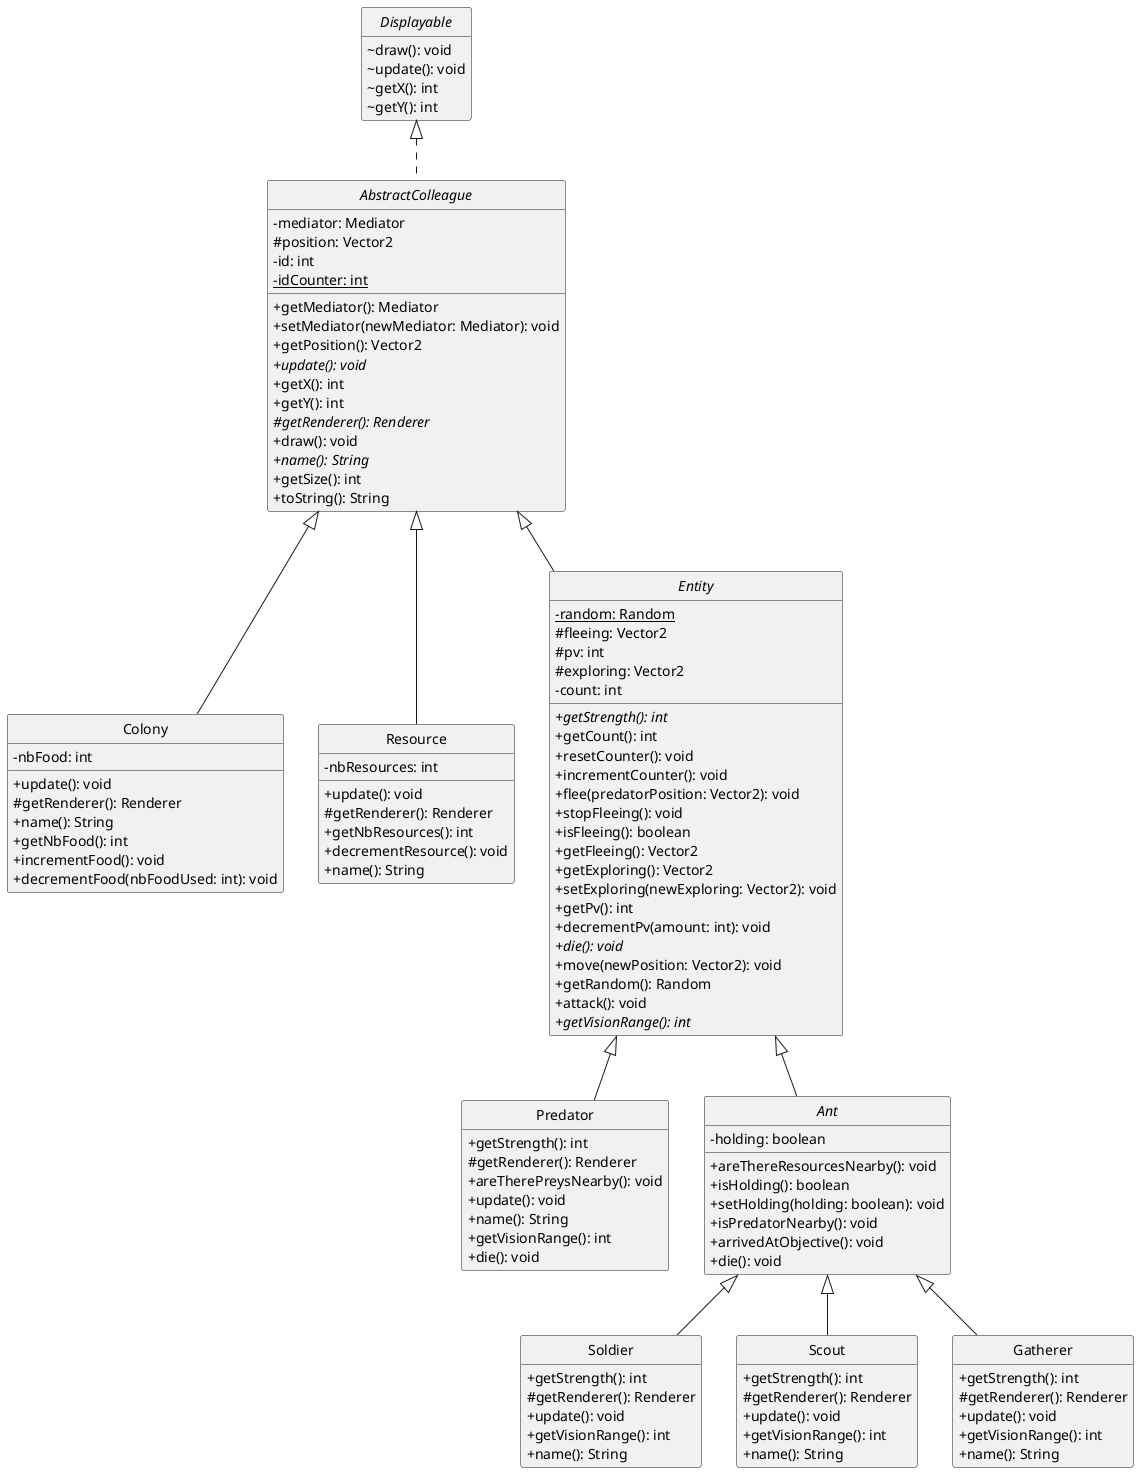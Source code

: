 @startuml

' STATIC
' Generated by CTP - https://github.com/samuelroland/ctp

' Style
hide empty members
hide circle
skinparam classAttributeIconSize 0

' Additions

' REMOVE

' ENDSTATIC
class Predator {
	+ getStrength(): int
	# getRenderer(): Renderer
	+ areTherePreysNearby(): void
	+ update(): void
	+ name(): String
	+ getVisionRange(): int
	+ die(): void
}

class Soldier {
	+ getStrength(): int
	# getRenderer(): Renderer
	+ update(): void
	+ getVisionRange(): int
	+ name(): String
}

class Scout {
	+ getStrength(): int
	# getRenderer(): Renderer
	+ update(): void
	+ getVisionRange(): int
	+ name(): String
}

abstract class AbstractColleague {
	- mediator: Mediator
	# position: Vector2
	- id: int
	- {static} idCounter: int
	+ getMediator(): Mediator
	+ setMediator(newMediator: Mediator): void
	+ getPosition(): Vector2
	+ {abstract}update(): void
	+ getX(): int
	+ getY(): int
	# {abstract}getRenderer(): Renderer
	+ draw(): void
	+ {abstract}name(): String
	+ getSize(): int
	+ toString(): String
}


abstract class Ant {
	- holding: boolean
	+ areThereResourcesNearby(): void
	+ isHolding(): boolean
	+ setHolding(holding: boolean): void
	+ isPredatorNearby(): void
	+ arrivedAtObjective(): void
	+ die(): void
}


class Colony {
	- nbFood: int
	+ update(): void
	# getRenderer(): Renderer
	+ name(): String
	+ getNbFood(): int
	+ incrementFood(): void
	+ decrementFood(nbFoodUsed: int): void
}


class Resource {
	- nbResources: int
	+ update(): void
	# getRenderer(): Renderer
	+ getNbResources(): int
	+ decrementResource(): void
	+ name(): String
}


abstract class Entity {
	- {static} random: Random
	# fleeing: Vector2
	# pv: int
	# exploring: Vector2
	- count: int
	+ {abstract}getStrength(): int
	+ getCount(): int
	+ resetCounter(): void
	+ incrementCounter(): void
	+ flee(predatorPosition: Vector2): void
	+ stopFleeing(): void
	+ isFleeing(): boolean
	+ getFleeing(): Vector2
	+ getExploring(): Vector2
	+ setExploring(newExploring: Vector2): void
	+ getPv(): int
	+ decrementPv(amount: int): void
	+ {abstract}die(): void
	+ move(newPosition: Vector2): void
	+ getRandom(): Random
	+ attack(): void
	+ {abstract}getVisionRange(): int
}


class Gatherer {
	+ getStrength(): int
	# getRenderer(): Renderer
	+ update(): void
	+ getVisionRange(): int
	+ name(): String
}

interface Displayable {
	~ draw(): void
	~ update(): void
	~ getX(): int
	~ getY(): int
}


Entity <|-- Predator
Ant <|-- Soldier
Ant <|-- Scout
Displayable <|.. AbstractColleague
Entity <|-- Ant
AbstractColleague <|-- Colony
AbstractColleague <|-- Resource
AbstractColleague <|-- Entity
Ant <|-- Gatherer
@enduml
